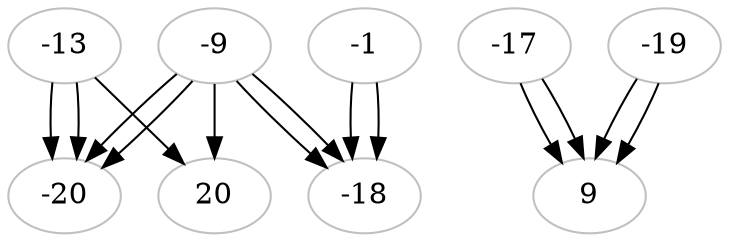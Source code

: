 digraph G {
size ="20, 20";
node [style=solid,color="grey"];
-9 -> 20;
-13 -> 20;
-1 -> -18;
-9 -> -18;
-17 -> 9;
-19 -> 9;
-9 -> -20;
-13 -> -20;
-9 -> -20;
-13 -> -20;
-1 -> -18;
-9 -> -18;
-17 -> 9;
-19 -> 9;}